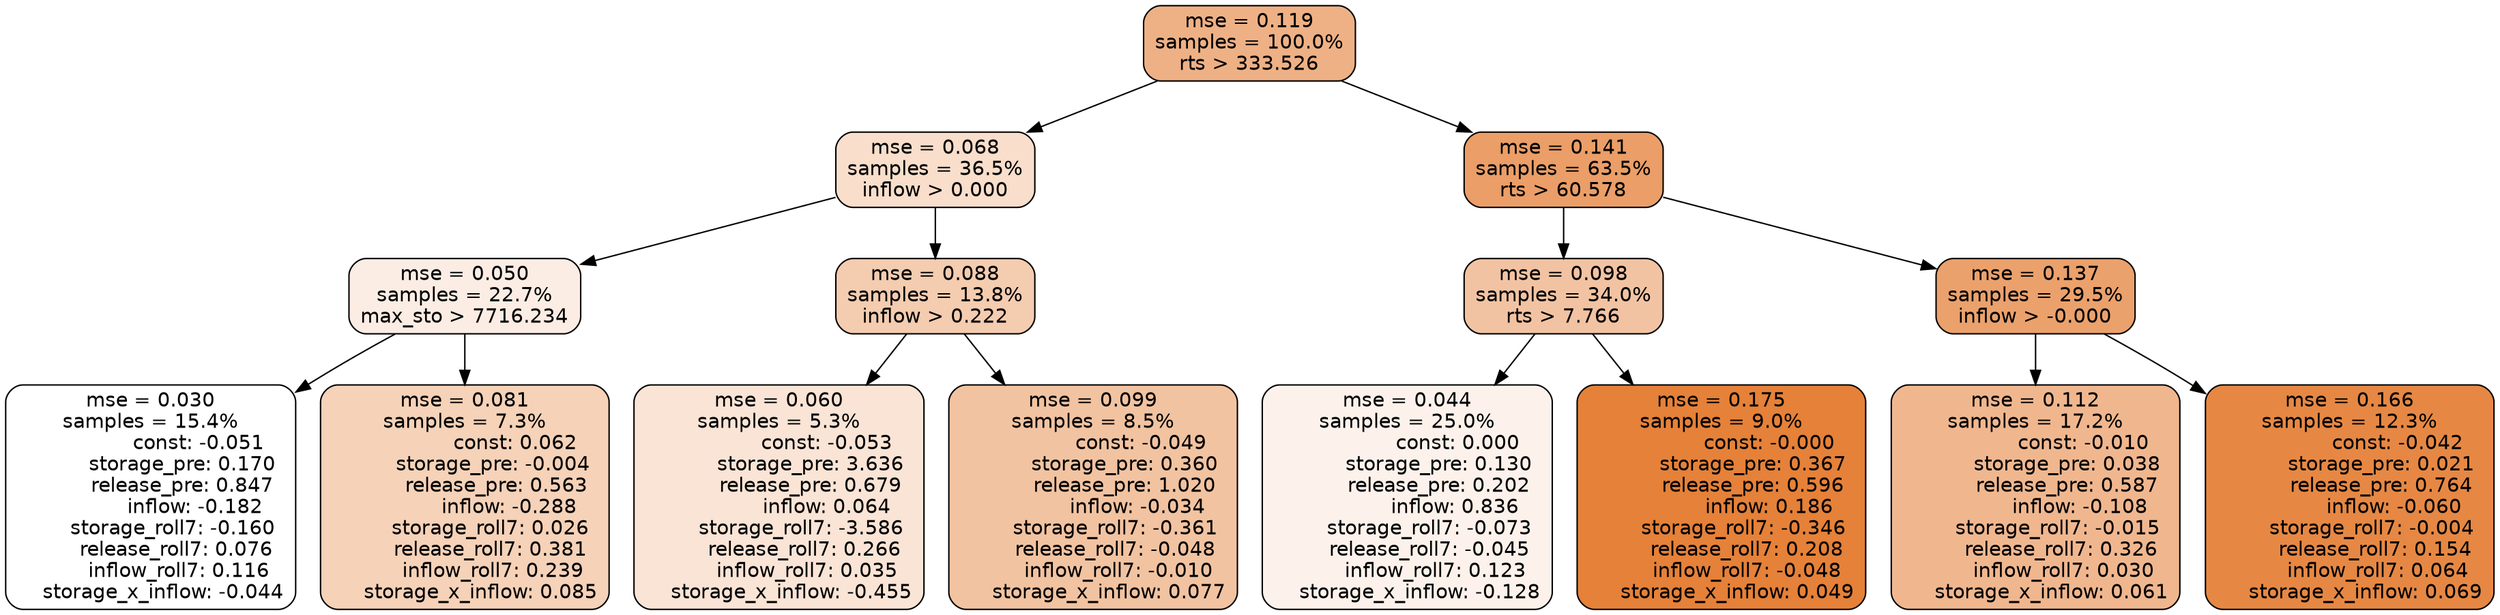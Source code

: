 digraph tree {
node [shape=rectangle, style="filled, rounded", color="black", fontname=helvetica] ;
edge [fontname=helvetica] ;
	"0" [label="mse = 0.119
samples = 100.0%
rts > 333.526", fillcolor="#eeb185"]
	"8" [label="mse = 0.068
samples = 36.5%
inflow > 0.000", fillcolor="#f8decb"]
	"1" [label="mse = 0.141
samples = 63.5%
rts > 60.578", fillcolor="#eb9e67"]
	"9" [label="mse = 0.050
samples = 22.7%
max_sto > 7716.234", fillcolor="#fbede4"]
	"12" [label="mse = 0.088
samples = 13.8%
inflow > 0.222", fillcolor="#f4ccb0"]
	"2" [label="mse = 0.098
samples = 34.0%
rts > 7.766", fillcolor="#f2c3a2"]
	"5" [label="mse = 0.137
samples = 29.5%
inflow > -0.000", fillcolor="#eba16c"]
	"10" [label="mse = 0.030
samples = 15.4%
               const: -0.051
          storage_pre: 0.170
          release_pre: 0.847
              inflow: -0.182
       storage_roll7: -0.160
        release_roll7: 0.076
         inflow_roll7: 0.116
    storage_x_inflow: -0.044", fillcolor="#ffffff"]
	"11" [label="mse = 0.081
samples = 7.3%
                const: 0.062
         storage_pre: -0.004
          release_pre: 0.563
              inflow: -0.288
        storage_roll7: 0.026
        release_roll7: 0.381
         inflow_roll7: 0.239
     storage_x_inflow: 0.085", fillcolor="#f5d2b8"]
	"13" [label="mse = 0.060
samples = 5.3%
               const: -0.053
          storage_pre: 3.636
          release_pre: 0.679
               inflow: 0.064
       storage_roll7: -3.586
        release_roll7: 0.266
         inflow_roll7: 0.035
    storage_x_inflow: -0.455", fillcolor="#f9e4d6"]
	"14" [label="mse = 0.099
samples = 8.5%
               const: -0.049
          storage_pre: 0.360
          release_pre: 1.020
              inflow: -0.034
       storage_roll7: -0.361
       release_roll7: -0.048
        inflow_roll7: -0.010
     storage_x_inflow: 0.077", fillcolor="#f2c3a1"]
	"3" [label="mse = 0.044
samples = 25.0%
                const: 0.000
          storage_pre: 0.130
          release_pre: 0.202
               inflow: 0.836
       storage_roll7: -0.073
       release_roll7: -0.045
         inflow_roll7: 0.123
    storage_x_inflow: -0.128", fillcolor="#fcf2eb"]
	"4" [label="mse = 0.175
samples = 9.0%
               const: -0.000
          storage_pre: 0.367
          release_pre: 0.596
               inflow: 0.186
       storage_roll7: -0.346
        release_roll7: 0.208
        inflow_roll7: -0.048
     storage_x_inflow: 0.049", fillcolor="#e58139"]
	"6" [label="mse = 0.112
samples = 17.2%
               const: -0.010
          storage_pre: 0.038
          release_pre: 0.587
              inflow: -0.108
       storage_roll7: -0.015
        release_roll7: 0.326
         inflow_roll7: 0.030
     storage_x_inflow: 0.061", fillcolor="#f0b78f"]
	"7" [label="mse = 0.166
samples = 12.3%
               const: -0.042
          storage_pre: 0.021
          release_pre: 0.764
              inflow: -0.060
       storage_roll7: -0.004
        release_roll7: 0.154
         inflow_roll7: 0.064
     storage_x_inflow: 0.069", fillcolor="#e68844"]

	"0" -> "1"
	"0" -> "8"
	"8" -> "9"
	"8" -> "12"
	"1" -> "2"
	"1" -> "5"
	"9" -> "10"
	"9" -> "11"
	"12" -> "13"
	"12" -> "14"
	"2" -> "3"
	"2" -> "4"
	"5" -> "6"
	"5" -> "7"
}